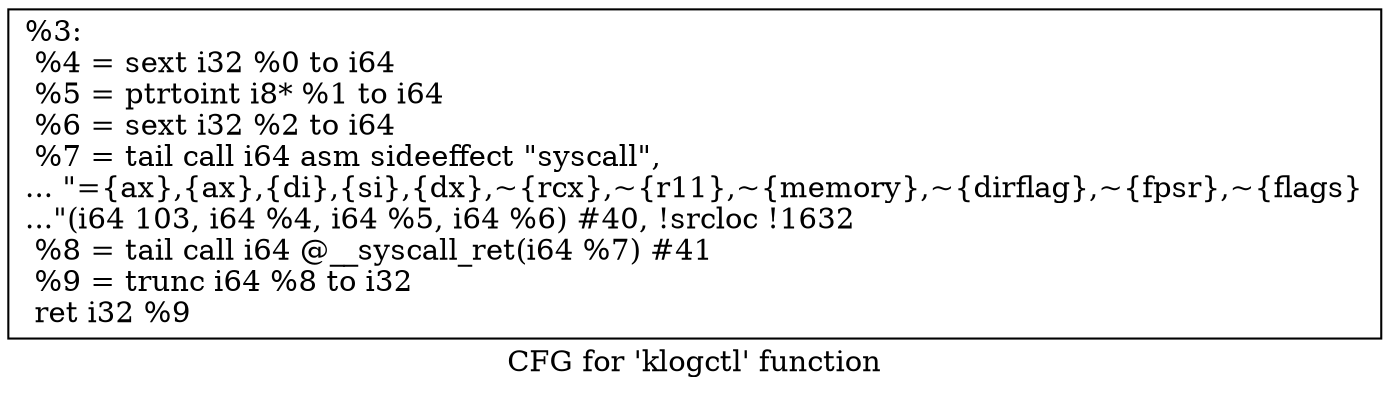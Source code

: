 digraph "CFG for 'klogctl' function" {
	label="CFG for 'klogctl' function";

	Node0x1ea60f0 [shape=record,label="{%3:\l  %4 = sext i32 %0 to i64\l  %5 = ptrtoint i8* %1 to i64\l  %6 = sext i32 %2 to i64\l  %7 = tail call i64 asm sideeffect \"syscall\",\l... \"=\{ax\},\{ax\},\{di\},\{si\},\{dx\},~\{rcx\},~\{r11\},~\{memory\},~\{dirflag\},~\{fpsr\},~\{flags\}\l...\"(i64 103, i64 %4, i64 %5, i64 %6) #40, !srcloc !1632\l  %8 = tail call i64 @__syscall_ret(i64 %7) #41\l  %9 = trunc i64 %8 to i32\l  ret i32 %9\l}"];
}
